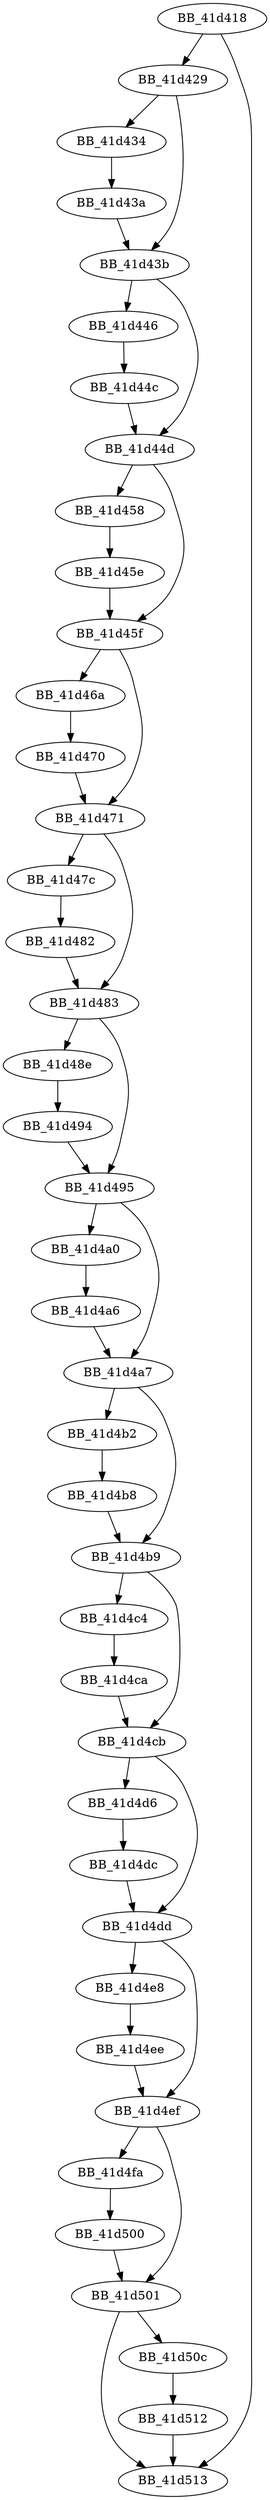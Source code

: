 DiGraph ___free_lconv_mon{
BB_41d418->BB_41d429
BB_41d418->BB_41d513
BB_41d429->BB_41d434
BB_41d429->BB_41d43b
BB_41d434->BB_41d43a
BB_41d43a->BB_41d43b
BB_41d43b->BB_41d446
BB_41d43b->BB_41d44d
BB_41d446->BB_41d44c
BB_41d44c->BB_41d44d
BB_41d44d->BB_41d458
BB_41d44d->BB_41d45f
BB_41d458->BB_41d45e
BB_41d45e->BB_41d45f
BB_41d45f->BB_41d46a
BB_41d45f->BB_41d471
BB_41d46a->BB_41d470
BB_41d470->BB_41d471
BB_41d471->BB_41d47c
BB_41d471->BB_41d483
BB_41d47c->BB_41d482
BB_41d482->BB_41d483
BB_41d483->BB_41d48e
BB_41d483->BB_41d495
BB_41d48e->BB_41d494
BB_41d494->BB_41d495
BB_41d495->BB_41d4a0
BB_41d495->BB_41d4a7
BB_41d4a0->BB_41d4a6
BB_41d4a6->BB_41d4a7
BB_41d4a7->BB_41d4b2
BB_41d4a7->BB_41d4b9
BB_41d4b2->BB_41d4b8
BB_41d4b8->BB_41d4b9
BB_41d4b9->BB_41d4c4
BB_41d4b9->BB_41d4cb
BB_41d4c4->BB_41d4ca
BB_41d4ca->BB_41d4cb
BB_41d4cb->BB_41d4d6
BB_41d4cb->BB_41d4dd
BB_41d4d6->BB_41d4dc
BB_41d4dc->BB_41d4dd
BB_41d4dd->BB_41d4e8
BB_41d4dd->BB_41d4ef
BB_41d4e8->BB_41d4ee
BB_41d4ee->BB_41d4ef
BB_41d4ef->BB_41d4fa
BB_41d4ef->BB_41d501
BB_41d4fa->BB_41d500
BB_41d500->BB_41d501
BB_41d501->BB_41d50c
BB_41d501->BB_41d513
BB_41d50c->BB_41d512
BB_41d512->BB_41d513
}
